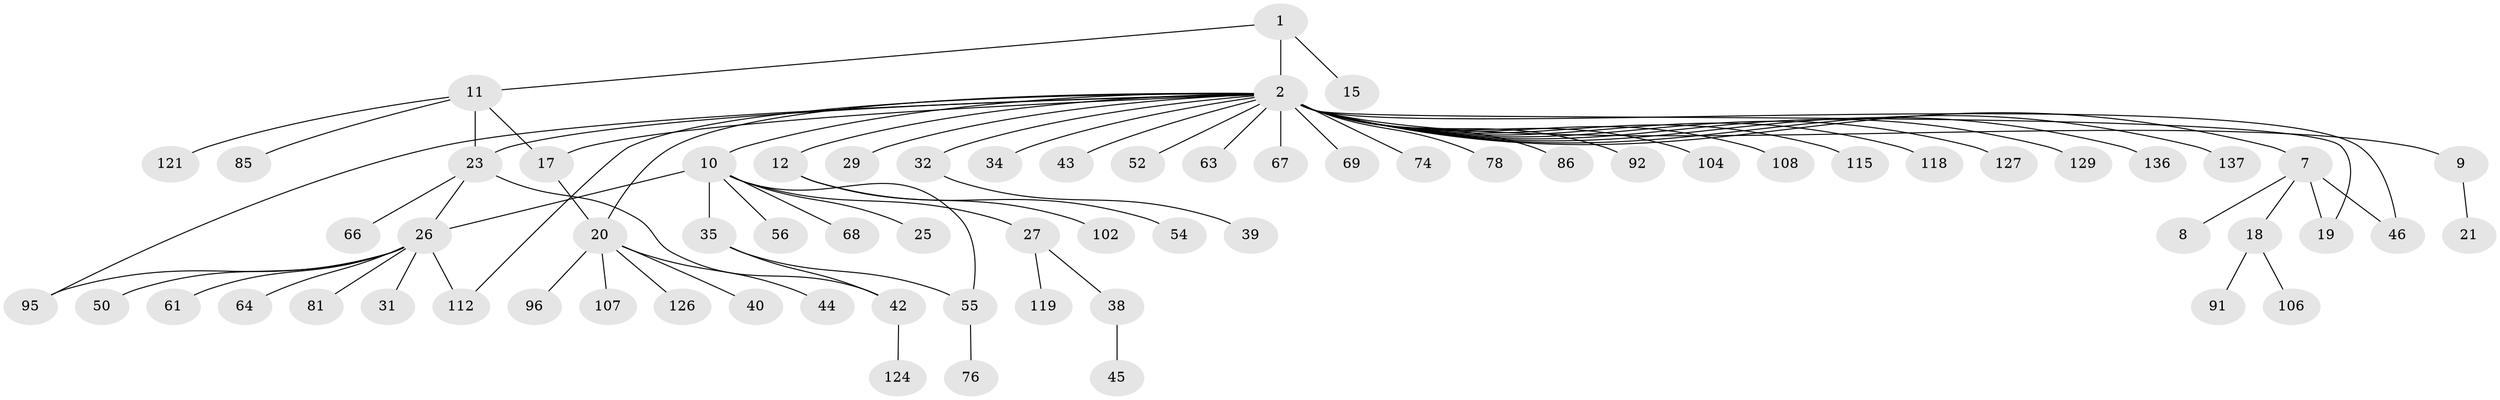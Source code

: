 // original degree distribution, {4: 0.050724637681159424, 31: 0.007246376811594203, 12: 0.007246376811594203, 2: 0.18840579710144928, 3: 0.06521739130434782, 1: 0.6086956521739131, 9: 0.014492753623188406, 10: 0.014492753623188406, 5: 0.028985507246376812, 6: 0.007246376811594203, 8: 0.007246376811594203}
// Generated by graph-tools (version 1.1) at 2025/14/03/09/25 04:14:30]
// undirected, 69 vertices, 78 edges
graph export_dot {
graph [start="1"]
  node [color=gray90,style=filled];
  1 [super="+53"];
  2 [super="+13+4+3+5+36+6+72+37+33+49+57+41"];
  7 [super="+70+100+87+24"];
  8;
  9 [super="+110"];
  10 [super="+60+77+117+16+47+75+22"];
  11;
  12;
  15;
  17 [super="+65+28"];
  18 [super="+130"];
  19;
  20;
  21;
  23 [super="+80+58+59+82+101"];
  25;
  26 [super="+30"];
  27;
  29;
  31;
  32;
  34;
  35 [super="+94+109"];
  38;
  39;
  40;
  42;
  43;
  44;
  45;
  46;
  50 [super="+73+131+83"];
  52;
  54 [super="+113"];
  55;
  56;
  61;
  63;
  64;
  66;
  67;
  68;
  69 [super="+71"];
  74;
  76;
  78 [super="+88+79"];
  81;
  85 [super="+98"];
  86;
  91;
  92;
  95 [super="+103"];
  96;
  102;
  104;
  106;
  107;
  108;
  112;
  115;
  118;
  119;
  121;
  124;
  126;
  127;
  129;
  136;
  137;
  1 -- 2;
  1 -- 11;
  1 -- 15;
  2 -- 9;
  2 -- 10 [weight=2];
  2 -- 23 [weight=2];
  2 -- 29;
  2 -- 43;
  2 -- 63;
  2 -- 69;
  2 -- 74;
  2 -- 86;
  2 -- 92;
  2 -- 95;
  2 -- 104;
  2 -- 115;
  2 -- 118;
  2 -- 127;
  2 -- 129;
  2 -- 136;
  2 -- 137;
  2 -- 112;
  2 -- 34;
  2 -- 67;
  2 -- 52;
  2 -- 78;
  2 -- 32;
  2 -- 7;
  2 -- 12 [weight=2];
  2 -- 17;
  2 -- 19;
  2 -- 20;
  2 -- 46;
  2 -- 108;
  7 -- 8;
  7 -- 18;
  7 -- 19;
  7 -- 46;
  9 -- 21;
  10 -- 25;
  10 -- 27;
  10 -- 26;
  10 -- 55;
  10 -- 35;
  10 -- 68;
  10 -- 56;
  11 -- 17;
  11 -- 85;
  11 -- 121;
  11 -- 23;
  12 -- 54;
  12 -- 102;
  17 -- 20 [weight=2];
  18 -- 91;
  18 -- 106;
  20 -- 40;
  20 -- 44;
  20 -- 96;
  20 -- 107;
  20 -- 126;
  23 -- 26;
  23 -- 42;
  23 -- 66;
  26 -- 31;
  26 -- 50;
  26 -- 61;
  26 -- 64;
  26 -- 81;
  26 -- 112;
  26 -- 95;
  27 -- 38;
  27 -- 119;
  32 -- 39;
  35 -- 42;
  35 -- 55;
  38 -- 45;
  42 -- 124;
  55 -- 76;
}
